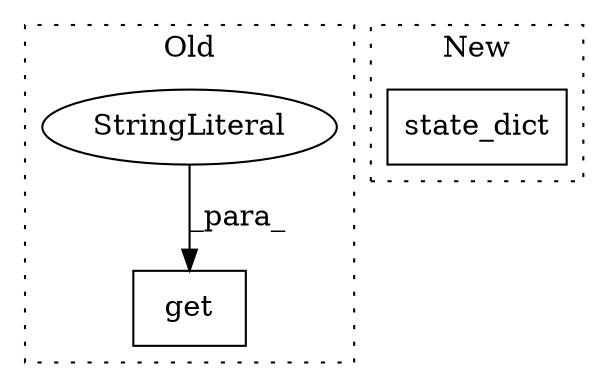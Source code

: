 digraph G {
subgraph cluster0 {
1 [label="get" a="32" s="4410,4442" l="4,1" shape="box"];
3 [label="StringLiteral" a="45" s="4414" l="11" shape="ellipse"];
label = "Old";
style="dotted";
}
subgraph cluster1 {
2 [label="state_dict" a="32" s="9321" l="12" shape="box"];
label = "New";
style="dotted";
}
3 -> 1 [label="_para_"];
}